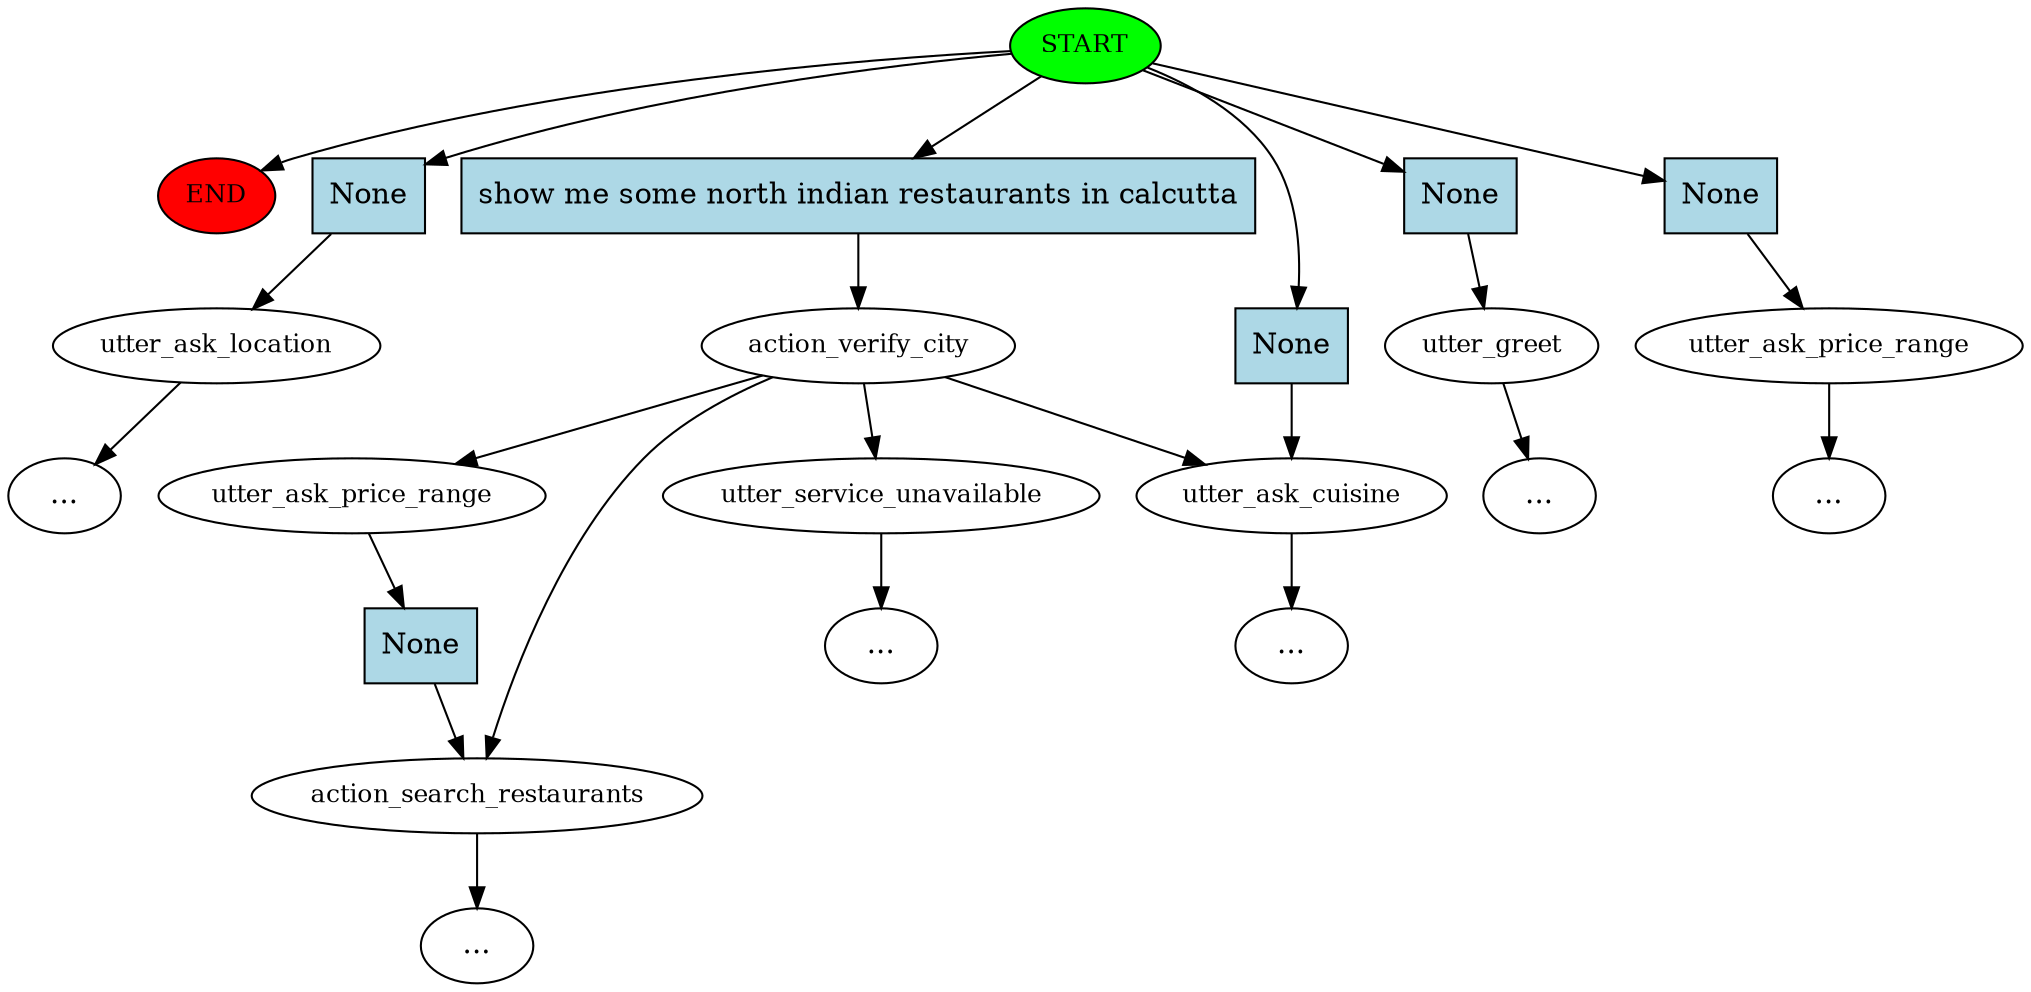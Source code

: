 digraph  {
0 [class="start active", fillcolor=green, fontsize=12, label=START, style=filled];
"-1" [class=end, fillcolor=red, fontsize=12, label=END, style=filled];
1 [class="", fontsize=12, label=utter_ask_location];
2 [class=active, fontsize=12, label=action_verify_city];
3 [class="", fontsize=12, label=utter_ask_cuisine];
5 [class="", fontsize=12, label=utter_greet];
8 [class="dashed active", fontsize=12, label=utter_ask_price_range];
9 [class="", fontsize=12, label=action_search_restaurants];
14 [class="", fontsize=12, label=utter_ask_price_range];
"-12" [class=ellipsis, label="..."];
"-21" [class=ellipsis, label="..."];
36 [class="", fontsize=12, label=utter_service_unavailable];
"-25" [class=ellipsis, label="..."];
"-28" [class=ellipsis, label="..."];
"-29" [class=ellipsis, label="..."];
"-30" [class=ellipsis, label="..."];
47 [class=intent, fillcolor=lightblue, label=None, shape=rect, style=filled];
48 [class="intent active", fillcolor=lightblue, label="show me some north indian restaurants in calcutta", shape=rect, style=filled];
49 [class=intent, fillcolor=lightblue, label=None, shape=rect, style=filled];
50 [class=intent, fillcolor=lightblue, label=None, shape=rect, style=filled];
51 [class=intent, fillcolor=lightblue, label=None, shape=rect, style=filled];
52 [class=intent, fillcolor=lightblue, label=None, shape=rect, style=filled];
0 -> "-1"  [class="", key=NONE, label=""];
0 -> 47  [class="", key=0];
0 -> 48  [class=active, key=0];
0 -> 49  [class="", key=0];
0 -> 50  [class="", key=0];
0 -> 51  [class="", key=0];
1 -> "-30"  [class="", key=NONE, label=""];
2 -> 3  [class="", key=NONE, label=""];
2 -> 8  [class=active, key=NONE, label=""];
2 -> 36  [class="", key=NONE, label=""];
2 -> 9  [class="", key=NONE, label=""];
3 -> "-25"  [class="", key=NONE, label=""];
5 -> "-28"  [class="", key=NONE, label=""];
8 -> 52  [class="", key=0];
9 -> "-21"  [class="", key=NONE, label=""];
14 -> "-12"  [class="", key=NONE, label=""];
36 -> "-29"  [class="", key=NONE, label=""];
47 -> 1  [class="", key=0];
48 -> 2  [class=active, key=0];
49 -> 5  [class="", key=0];
50 -> 14  [class="", key=0];
51 -> 3  [class="", key=0];
52 -> 9  [class="", key=0];
}
